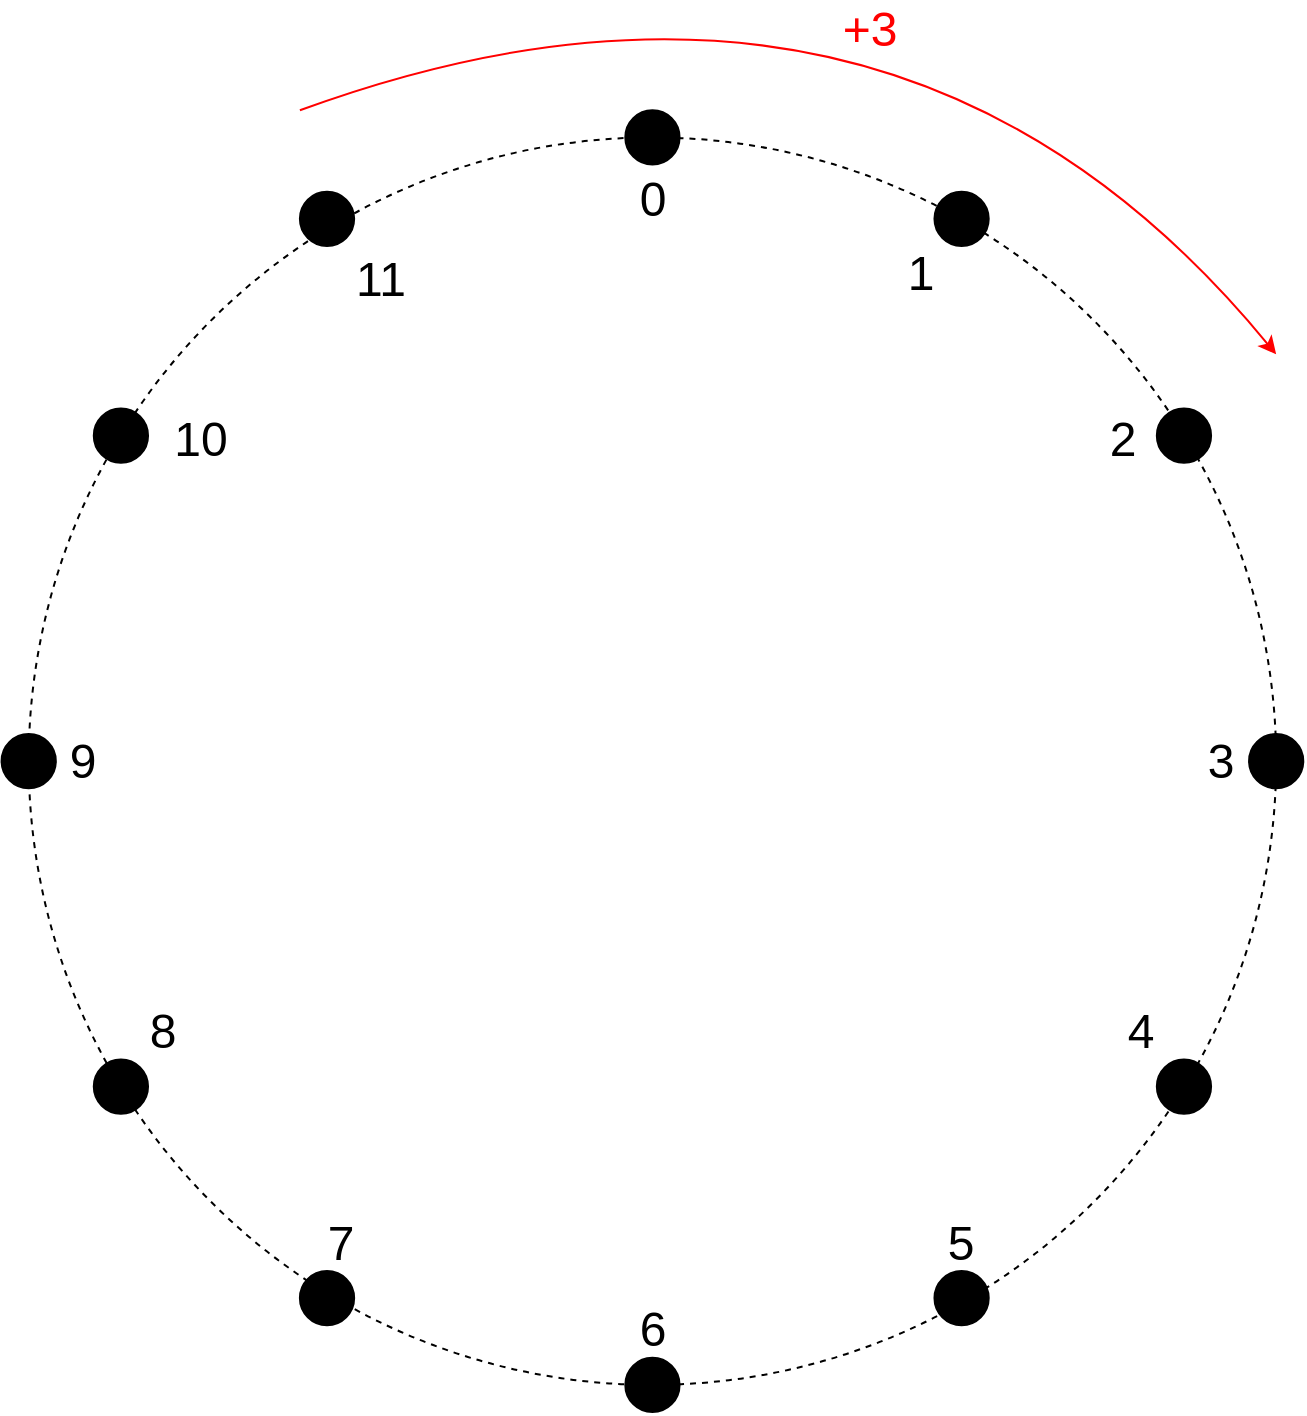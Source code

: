 <mxfile version="14.5.1" type="device"><diagram id="SVLaKFTk8nD9nYIge5Zs" name="Pagina-1"><mxGraphModel dx="1540" dy="905" grid="1" gridSize="10" guides="1" tooltips="1" connect="1" arrows="1" fold="1" page="1" pageScale="1" pageWidth="1169" pageHeight="827" math="0" shadow="0"><root><mxCell id="0"/><mxCell id="1" parent="0"/><mxCell id="LfNoS_MLmVGQdOka6q0L-1" value="" style="ellipse;whiteSpace=wrap;html=1;aspect=fixed;dashed=1;fontSize=24;" parent="1" vertex="1"><mxGeometry x="294.356" y="162.712" width="623.724" height="623.724" as="geometry"/></mxCell><mxCell id="LfNoS_MLmVGQdOka6q0L-2" value="" style="ellipse;whiteSpace=wrap;html=1;aspect=fixed;fillColor=#000000;fontSize=24;" parent="1" vertex="1"><mxGeometry x="592.66" y="149.153" width="27.118" height="27.118" as="geometry"/></mxCell><mxCell id="LfNoS_MLmVGQdOka6q0L-3" value="" style="ellipse;whiteSpace=wrap;html=1;aspect=fixed;fillColor=#000000;fontSize=24;" parent="1" vertex="1"><mxGeometry x="592.66" y="772.881" width="27.118" height="27.118" as="geometry"/></mxCell><mxCell id="LfNoS_MLmVGQdOka6q0L-4" value="" style="ellipse;whiteSpace=wrap;html=1;aspect=fixed;fillColor=#000000;fontSize=24;" parent="1" vertex="1"><mxGeometry x="904.524" y="461.017" width="27.118" height="27.118" as="geometry"/></mxCell><mxCell id="LfNoS_MLmVGQdOka6q0L-5" value="" style="ellipse;whiteSpace=wrap;html=1;aspect=fixed;fillColor=#000000;fontSize=24;" parent="1" vertex="1"><mxGeometry x="280.796" y="461.017" width="27.118" height="27.118" as="geometry"/></mxCell><mxCell id="LfNoS_MLmVGQdOka6q0L-6" value="" style="ellipse;whiteSpace=wrap;html=1;aspect=fixed;fillColor=#000000;fontSize=24;" parent="1" vertex="1"><mxGeometry x="747.236" y="189.831" width="27.118" height="27.118" as="geometry"/></mxCell><mxCell id="LfNoS_MLmVGQdOka6q0L-7" value="" style="ellipse;whiteSpace=wrap;html=1;aspect=fixed;fillColor=#000000;fontSize=24;" parent="1" vertex="1"><mxGeometry x="858.423" y="298.305" width="27.118" height="27.118" as="geometry"/></mxCell><mxCell id="LfNoS_MLmVGQdOka6q0L-8" value="" style="ellipse;whiteSpace=wrap;html=1;aspect=fixed;fillColor=#000000;fontSize=24;" parent="1" vertex="1"><mxGeometry x="429.949" y="189.831" width="27.118" height="27.118" as="geometry"/></mxCell><mxCell id="LfNoS_MLmVGQdOka6q0L-9" value="" style="ellipse;whiteSpace=wrap;html=1;aspect=fixed;fillColor=#000000;fontSize=24;" parent="1" vertex="1"><mxGeometry x="326.898" y="298.305" width="27.118" height="27.118" as="geometry"/></mxCell><mxCell id="LfNoS_MLmVGQdOka6q0L-10" value="" style="ellipse;whiteSpace=wrap;html=1;aspect=fixed;fillColor=#000000;fontSize=24;" parent="1" vertex="1"><mxGeometry x="429.949" y="729.492" width="27.118" height="27.118" as="geometry"/></mxCell><mxCell id="LfNoS_MLmVGQdOka6q0L-11" value="" style="ellipse;whiteSpace=wrap;html=1;aspect=fixed;fillColor=#000000;fontSize=24;" parent="1" vertex="1"><mxGeometry x="326.898" y="623.729" width="27.118" height="27.118" as="geometry"/></mxCell><mxCell id="LfNoS_MLmVGQdOka6q0L-12" value="" style="ellipse;whiteSpace=wrap;html=1;aspect=fixed;fillColor=#000000;fontSize=24;" parent="1" vertex="1"><mxGeometry x="858.423" y="623.729" width="27.118" height="27.118" as="geometry"/></mxCell><mxCell id="LfNoS_MLmVGQdOka6q0L-13" value="" style="ellipse;whiteSpace=wrap;html=1;aspect=fixed;fillColor=#000000;fontSize=24;" parent="1" vertex="1"><mxGeometry x="747.236" y="729.492" width="27.118" height="27.118" as="geometry"/></mxCell><mxCell id="LfNoS_MLmVGQdOka6q0L-14" value="0" style="text;html=1;strokeColor=none;fillColor=none;align=center;verticalAlign=middle;whiteSpace=wrap;rounded=0;fontSize=24;" parent="1" vertex="1"><mxGeometry x="565.542" y="180.004" width="81.356" height="27.119" as="geometry"/></mxCell><mxCell id="LfNoS_MLmVGQdOka6q0L-15" value="1" style="text;html=1;strokeColor=none;fillColor=none;align=center;verticalAlign=middle;whiteSpace=wrap;rounded=0;fontSize=24;" parent="1" vertex="1"><mxGeometry x="699.998" y="216.952" width="81.356" height="27.119" as="geometry"/></mxCell><mxCell id="LfNoS_MLmVGQdOka6q0L-16" value="2" style="text;html=1;strokeColor=none;fillColor=none;align=center;verticalAlign=middle;whiteSpace=wrap;rounded=0;fontSize=24;" parent="1" vertex="1"><mxGeometry x="801.474" y="299.996" width="81.356" height="27.119" as="geometry"/></mxCell><mxCell id="LfNoS_MLmVGQdOka6q0L-17" value="3" style="text;html=1;strokeColor=none;fillColor=none;align=center;verticalAlign=middle;whiteSpace=wrap;rounded=0;fontSize=24;" parent="1" vertex="1"><mxGeometry x="850.284" y="461.017" width="81.356" height="27.119" as="geometry"/></mxCell><mxCell id="LfNoS_MLmVGQdOka6q0L-18" value="4" style="text;html=1;strokeColor=none;fillColor=none;align=center;verticalAlign=middle;whiteSpace=wrap;rounded=0;fontSize=24;" parent="1" vertex="1"><mxGeometry x="810.004" y="596.61" width="81.356" height="27.119" as="geometry"/></mxCell><mxCell id="LfNoS_MLmVGQdOka6q0L-19" value="5" style="text;html=1;strokeColor=none;fillColor=none;align=center;verticalAlign=middle;whiteSpace=wrap;rounded=0;fontSize=24;" parent="1" vertex="1"><mxGeometry x="720.118" y="702.373" width="81.356" height="27.119" as="geometry"/></mxCell><mxCell id="LfNoS_MLmVGQdOka6q0L-20" value="6" style="text;html=1;strokeColor=none;fillColor=none;align=center;verticalAlign=middle;whiteSpace=wrap;rounded=0;fontSize=24;" parent="1" vertex="1"><mxGeometry x="565.542" y="745.763" width="81.356" height="27.119" as="geometry"/></mxCell><mxCell id="LfNoS_MLmVGQdOka6q0L-21" value="7" style="text;html=1;strokeColor=none;fillColor=none;align=center;verticalAlign=middle;whiteSpace=wrap;rounded=0;fontSize=24;" parent="1" vertex="1"><mxGeometry x="410.0" y="702.373" width="81.356" height="27.119" as="geometry"/></mxCell><mxCell id="LfNoS_MLmVGQdOka6q0L-22" value="8" style="text;html=1;strokeColor=none;fillColor=none;align=center;verticalAlign=middle;whiteSpace=wrap;rounded=0;fontSize=24;" parent="1" vertex="1"><mxGeometry x="321.47" y="596.61" width="81.356" height="27.119" as="geometry"/></mxCell><mxCell id="LfNoS_MLmVGQdOka6q0L-23" value="9" style="text;html=1;strokeColor=none;fillColor=none;align=center;verticalAlign=middle;whiteSpace=wrap;rounded=0;fontSize=24;" parent="1" vertex="1"><mxGeometry x="280.8" y="461.017" width="81.356" height="27.119" as="geometry"/></mxCell><mxCell id="LfNoS_MLmVGQdOka6q0L-24" value="10" style="text;html=1;strokeColor=none;fillColor=none;align=center;verticalAlign=middle;whiteSpace=wrap;rounded=0;fontSize=24;" parent="1" vertex="1"><mxGeometry x="340.0" y="299.996" width="81.356" height="27.119" as="geometry"/></mxCell><mxCell id="LfNoS_MLmVGQdOka6q0L-25" value="11" style="text;html=1;strokeColor=none;fillColor=none;align=center;verticalAlign=middle;whiteSpace=wrap;rounded=0;fontSize=24;" parent="1" vertex="1"><mxGeometry x="429.95" y="220.002" width="81.356" height="27.119" as="geometry"/></mxCell><mxCell id="LfNoS_MLmVGQdOka6q0L-27" value="+3" style="text;html=1;strokeColor=none;fillColor=none;align=center;verticalAlign=middle;whiteSpace=wrap;rounded=0;fontSize=24;fontColor=#FF0000;" parent="1" vertex="1"><mxGeometry x="683.12" y="100" width="64.12" height="18.47" as="geometry"/></mxCell><mxCell id="LfNoS_MLmVGQdOka6q0L-28" value="" style="curved=1;endArrow=classic;html=1;strokeColor=#FF0000;" parent="1" edge="1"><mxGeometry x="213" width="50" height="50" as="geometry"><mxPoint x="429.949" y="149.153" as="sourcePoint"/><mxPoint x="918.084" y="271.186" as="targetPoint"/><Array as="points"><mxPoint x="728" y="40"/></Array></mxGeometry></mxCell></root></mxGraphModel></diagram></mxfile>